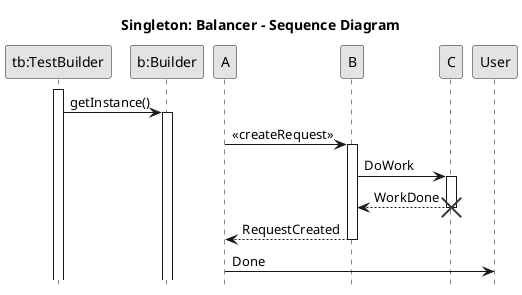 ' Documentazione: https://plantuml.com/sequence-diagram

@startuml
' START STYLE
skinparam {
	monochrome true
	shadowing false
}
hide footbox
' END STYLE

title Singleton: Balancer - Sequence Diagram

activate "tb:TestBuilder"
"tb:TestBuilder" -> "b:Builder": getInstance()
activate "b:Builder"

A -> B: << createRequest >>
activate B

B -> C: DoWork
activate C
C --> B: WorkDone
destroy C

B --> A: RequestCreated
deactivate B

A -> User: Done
deactivate A


@enduml